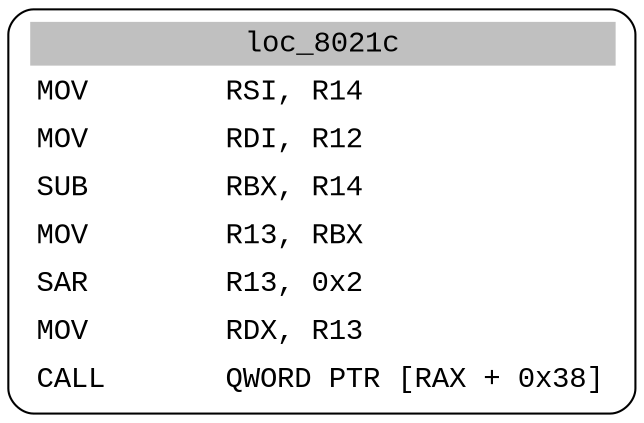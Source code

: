digraph asm_graph {
1941 [
shape="Mrecord" fontname="Courier New"label =<<table border="0" cellborder="0" cellpadding="3"><tr><td align="center" colspan="2" bgcolor="grey">loc_8021c</td></tr><tr><td align="left">MOV        RSI, R14</td></tr><tr><td align="left">MOV        RDI, R12</td></tr><tr><td align="left">SUB        RBX, R14</td></tr><tr><td align="left">MOV        R13, RBX</td></tr><tr><td align="left">SAR        R13, 0x2</td></tr><tr><td align="left">MOV        RDX, R13</td></tr><tr><td align="left">CALL       QWORD PTR [RAX + 0x38]</td></tr></table>> ];
}
